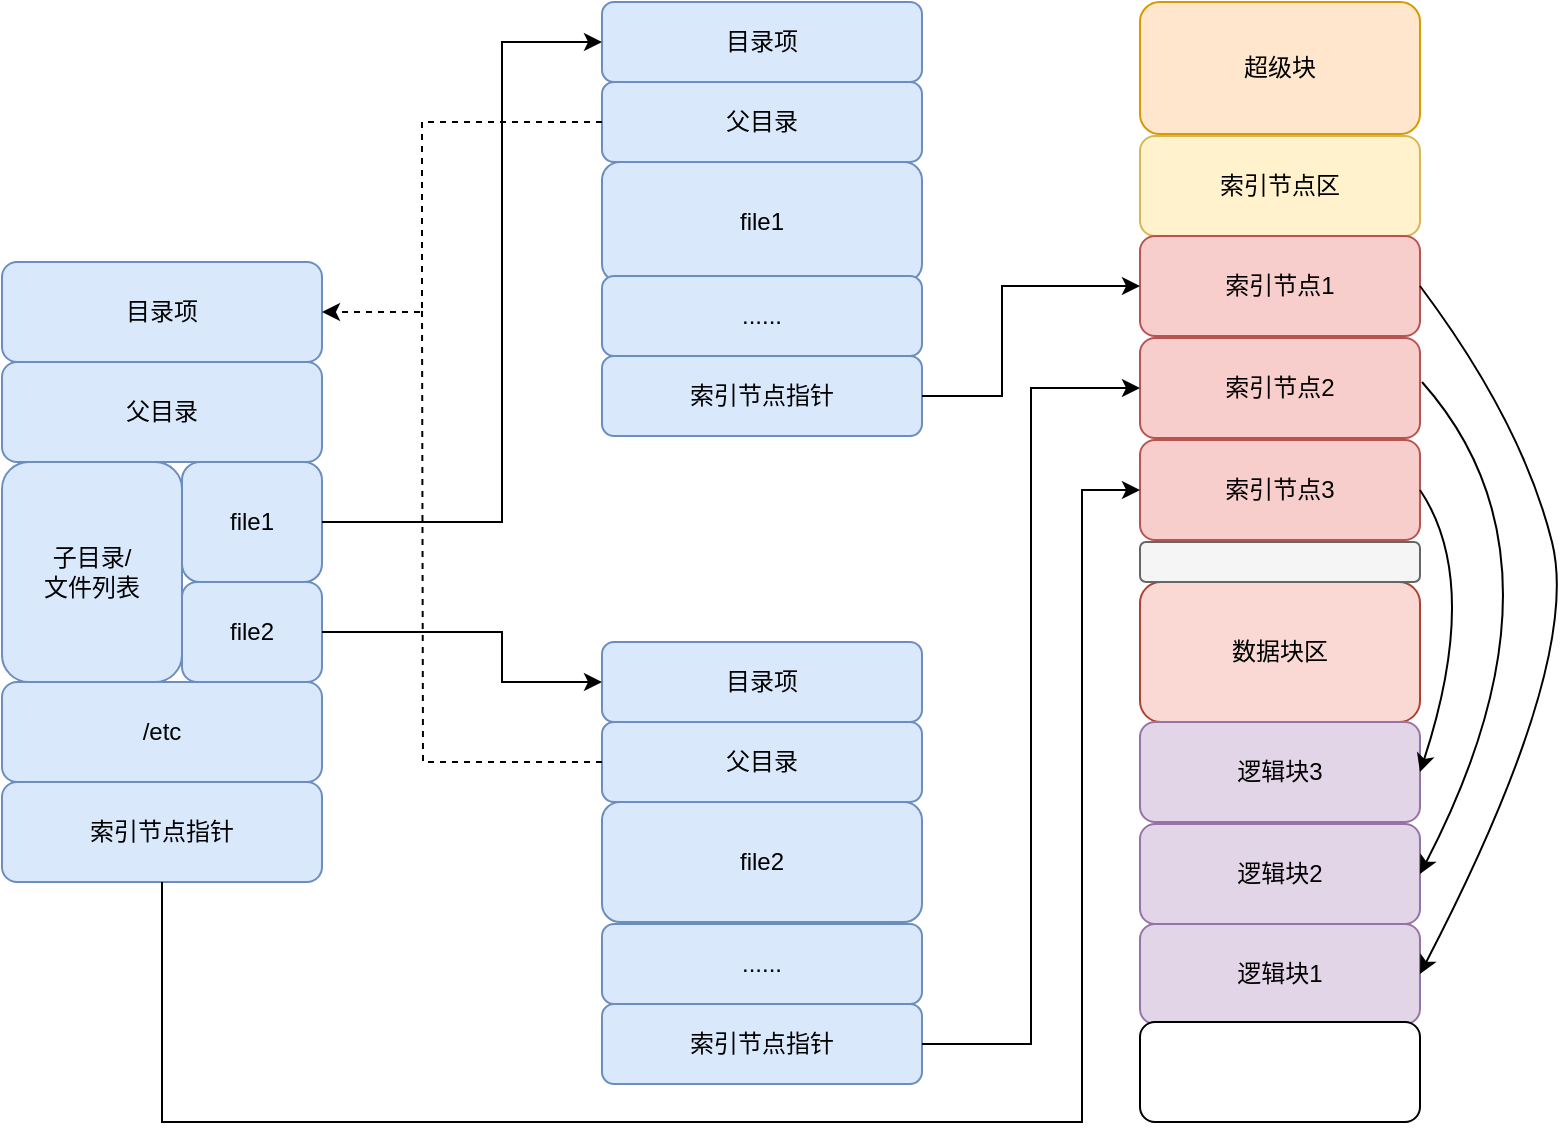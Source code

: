 <mxfile version="21.6.5" type="github">
  <diagram name="第 1 页" id="C635Q8EO_V4iNNacHxs6">
    <mxGraphModel dx="880" dy="446" grid="1" gridSize="10" guides="1" tooltips="1" connect="1" arrows="1" fold="1" page="1" pageScale="1" pageWidth="827" pageHeight="1169" math="0" shadow="0">
      <root>
        <mxCell id="0" />
        <mxCell id="1" parent="0" />
        <mxCell id="OQFdeBzDbGrKhD_iRUs_-1" value="目录项" style="rounded=1;whiteSpace=wrap;html=1;fillColor=#dae8fc;strokeColor=#6c8ebf;" vertex="1" parent="1">
          <mxGeometry x="100" y="240" width="160" height="50" as="geometry" />
        </mxCell>
        <mxCell id="OQFdeBzDbGrKhD_iRUs_-3" value="父目录" style="rounded=1;whiteSpace=wrap;html=1;fillColor=#dae8fc;strokeColor=#6c8ebf;" vertex="1" parent="1">
          <mxGeometry x="100" y="290" width="160" height="50" as="geometry" />
        </mxCell>
        <mxCell id="OQFdeBzDbGrKhD_iRUs_-4" value="/etc" style="rounded=1;whiteSpace=wrap;html=1;fillColor=#dae8fc;strokeColor=#6c8ebf;" vertex="1" parent="1">
          <mxGeometry x="100" y="450" width="160" height="50" as="geometry" />
        </mxCell>
        <mxCell id="OQFdeBzDbGrKhD_iRUs_-5" value="索引节点指针" style="rounded=1;whiteSpace=wrap;html=1;fillColor=#dae8fc;strokeColor=#6c8ebf;" vertex="1" parent="1">
          <mxGeometry x="100" y="500" width="160" height="50" as="geometry" />
        </mxCell>
        <mxCell id="OQFdeBzDbGrKhD_iRUs_-6" value="子目录/&lt;br&gt;文件列表" style="rounded=1;whiteSpace=wrap;html=1;fillColor=#dae8fc;strokeColor=#6c8ebf;" vertex="1" parent="1">
          <mxGeometry x="100" y="340" width="90" height="110" as="geometry" />
        </mxCell>
        <mxCell id="OQFdeBzDbGrKhD_iRUs_-7" value="file1" style="rounded=1;whiteSpace=wrap;html=1;fillColor=#dae8fc;strokeColor=#6c8ebf;" vertex="1" parent="1">
          <mxGeometry x="190" y="340" width="70" height="60" as="geometry" />
        </mxCell>
        <mxCell id="OQFdeBzDbGrKhD_iRUs_-8" value="file2" style="rounded=1;whiteSpace=wrap;html=1;fillColor=#dae8fc;strokeColor=#6c8ebf;" vertex="1" parent="1">
          <mxGeometry x="190" y="400" width="70" height="50" as="geometry" />
        </mxCell>
        <mxCell id="OQFdeBzDbGrKhD_iRUs_-10" value="目录项" style="rounded=1;whiteSpace=wrap;html=1;fillColor=#dae8fc;strokeColor=#6c8ebf;" vertex="1" parent="1">
          <mxGeometry x="400" y="110" width="160" height="40" as="geometry" />
        </mxCell>
        <mxCell id="OQFdeBzDbGrKhD_iRUs_-11" value="父目录" style="rounded=1;whiteSpace=wrap;html=1;fillColor=#dae8fc;strokeColor=#6c8ebf;" vertex="1" parent="1">
          <mxGeometry x="400" y="150" width="160" height="40" as="geometry" />
        </mxCell>
        <mxCell id="OQFdeBzDbGrKhD_iRUs_-12" value="file1" style="rounded=1;whiteSpace=wrap;html=1;fillColor=#dae8fc;strokeColor=#6c8ebf;" vertex="1" parent="1">
          <mxGeometry x="400" y="190" width="160" height="60" as="geometry" />
        </mxCell>
        <mxCell id="OQFdeBzDbGrKhD_iRUs_-13" value="......" style="rounded=1;whiteSpace=wrap;html=1;fillColor=#dae8fc;strokeColor=#6c8ebf;" vertex="1" parent="1">
          <mxGeometry x="400" y="247" width="160" height="40" as="geometry" />
        </mxCell>
        <mxCell id="OQFdeBzDbGrKhD_iRUs_-14" value="索引节点指针" style="rounded=1;whiteSpace=wrap;html=1;fillColor=#dae8fc;strokeColor=#6c8ebf;" vertex="1" parent="1">
          <mxGeometry x="400" y="287" width="160" height="40" as="geometry" />
        </mxCell>
        <mxCell id="OQFdeBzDbGrKhD_iRUs_-15" value="目录项" style="rounded=1;whiteSpace=wrap;html=1;fillColor=#dae8fc;strokeColor=#6c8ebf;" vertex="1" parent="1">
          <mxGeometry x="400" y="430" width="160" height="40" as="geometry" />
        </mxCell>
        <mxCell id="OQFdeBzDbGrKhD_iRUs_-16" value="父目录" style="rounded=1;whiteSpace=wrap;html=1;fillColor=#dae8fc;strokeColor=#6c8ebf;" vertex="1" parent="1">
          <mxGeometry x="400" y="470" width="160" height="40" as="geometry" />
        </mxCell>
        <mxCell id="OQFdeBzDbGrKhD_iRUs_-17" value="file2" style="rounded=1;whiteSpace=wrap;html=1;fillColor=#dae8fc;strokeColor=#6c8ebf;" vertex="1" parent="1">
          <mxGeometry x="400" y="510" width="160" height="60" as="geometry" />
        </mxCell>
        <mxCell id="OQFdeBzDbGrKhD_iRUs_-18" value="......" style="rounded=1;whiteSpace=wrap;html=1;fillColor=#dae8fc;strokeColor=#6c8ebf;" vertex="1" parent="1">
          <mxGeometry x="400" y="571" width="160" height="40" as="geometry" />
        </mxCell>
        <mxCell id="OQFdeBzDbGrKhD_iRUs_-19" value="索引节点指针" style="rounded=1;whiteSpace=wrap;html=1;fillColor=#dae8fc;strokeColor=#6c8ebf;" vertex="1" parent="1">
          <mxGeometry x="400" y="611" width="160" height="40" as="geometry" />
        </mxCell>
        <mxCell id="OQFdeBzDbGrKhD_iRUs_-20" value="超级块" style="rounded=1;whiteSpace=wrap;html=1;fillColor=#ffe6cc;strokeColor=#d79b00;" vertex="1" parent="1">
          <mxGeometry x="669" y="110" width="140" height="66" as="geometry" />
        </mxCell>
        <mxCell id="OQFdeBzDbGrKhD_iRUs_-21" value="索引节点区" style="rounded=1;whiteSpace=wrap;html=1;fillColor=#fff2cc;strokeColor=#d6b656;" vertex="1" parent="1">
          <mxGeometry x="669" y="177" width="140" height="50" as="geometry" />
        </mxCell>
        <mxCell id="OQFdeBzDbGrKhD_iRUs_-22" value="索引节点1" style="rounded=1;whiteSpace=wrap;html=1;fillColor=#f8cecc;strokeColor=#b85450;" vertex="1" parent="1">
          <mxGeometry x="669" y="227" width="140" height="50" as="geometry" />
        </mxCell>
        <mxCell id="OQFdeBzDbGrKhD_iRUs_-23" value="索引节点3" style="rounded=1;whiteSpace=wrap;html=1;fillColor=#f8cecc;strokeColor=#b85450;" vertex="1" parent="1">
          <mxGeometry x="669" y="329" width="140" height="50" as="geometry" />
        </mxCell>
        <mxCell id="OQFdeBzDbGrKhD_iRUs_-24" value="索引节点2" style="rounded=1;whiteSpace=wrap;html=1;fillColor=#f8cecc;strokeColor=#b85450;" vertex="1" parent="1">
          <mxGeometry x="669" y="278" width="140" height="50" as="geometry" />
        </mxCell>
        <mxCell id="OQFdeBzDbGrKhD_iRUs_-25" value="数据块区" style="rounded=1;whiteSpace=wrap;html=1;fillColor=#fad9d5;strokeColor=#ae4132;" vertex="1" parent="1">
          <mxGeometry x="669" y="400" width="140" height="70" as="geometry" />
        </mxCell>
        <mxCell id="OQFdeBzDbGrKhD_iRUs_-26" value="逻辑块3" style="rounded=1;whiteSpace=wrap;html=1;fillColor=#e1d5e7;strokeColor=#9673a6;" vertex="1" parent="1">
          <mxGeometry x="669" y="470" width="140" height="50" as="geometry" />
        </mxCell>
        <mxCell id="OQFdeBzDbGrKhD_iRUs_-27" value="逻辑块2" style="rounded=1;whiteSpace=wrap;html=1;fillColor=#e1d5e7;strokeColor=#9673a6;" vertex="1" parent="1">
          <mxGeometry x="669" y="521" width="140" height="50" as="geometry" />
        </mxCell>
        <mxCell id="OQFdeBzDbGrKhD_iRUs_-28" value="逻辑块1" style="rounded=1;whiteSpace=wrap;html=1;fillColor=#e1d5e7;strokeColor=#9673a6;" vertex="1" parent="1">
          <mxGeometry x="669" y="571" width="140" height="50" as="geometry" />
        </mxCell>
        <mxCell id="OQFdeBzDbGrKhD_iRUs_-29" value="" style="rounded=1;whiteSpace=wrap;html=1;" vertex="1" parent="1">
          <mxGeometry x="669" y="620" width="140" height="50" as="geometry" />
        </mxCell>
        <mxCell id="OQFdeBzDbGrKhD_iRUs_-31" value="" style="rounded=1;whiteSpace=wrap;html=1;fillColor=#f5f5f5;fontColor=#333333;strokeColor=#666666;" vertex="1" parent="1">
          <mxGeometry x="669" y="380" width="140" height="20" as="geometry" />
        </mxCell>
        <mxCell id="OQFdeBzDbGrKhD_iRUs_-32" value="" style="endArrow=classic;startArrow=none;html=1;rounded=0;exitX=1;exitY=0.5;exitDx=0;exitDy=0;entryX=0;entryY=0.5;entryDx=0;entryDy=0;edgeStyle=orthogonalEdgeStyle;startFill=0;" edge="1" parent="1" source="OQFdeBzDbGrKhD_iRUs_-7" target="OQFdeBzDbGrKhD_iRUs_-10">
          <mxGeometry width="50" height="50" relative="1" as="geometry">
            <mxPoint x="300" y="410" as="sourcePoint" />
            <mxPoint x="350" y="360" as="targetPoint" />
            <Array as="points">
              <mxPoint x="350" y="370" />
              <mxPoint x="350" y="130" />
            </Array>
          </mxGeometry>
        </mxCell>
        <mxCell id="OQFdeBzDbGrKhD_iRUs_-33" value="" style="endArrow=classic;html=1;rounded=0;exitX=1;exitY=0.5;exitDx=0;exitDy=0;edgeStyle=orthogonalEdgeStyle;entryX=0;entryY=0.5;entryDx=0;entryDy=0;" edge="1" parent="1" source="OQFdeBzDbGrKhD_iRUs_-8" target="OQFdeBzDbGrKhD_iRUs_-15">
          <mxGeometry width="50" height="50" relative="1" as="geometry">
            <mxPoint x="270" y="430" as="sourcePoint" />
            <mxPoint x="390" y="450" as="targetPoint" />
            <Array as="points">
              <mxPoint x="350" y="425" />
              <mxPoint x="350" y="450" />
            </Array>
          </mxGeometry>
        </mxCell>
        <mxCell id="OQFdeBzDbGrKhD_iRUs_-34" value="" style="endArrow=classic;html=1;rounded=0;entryX=1;entryY=0.5;entryDx=0;entryDy=0;exitX=0;exitY=0.5;exitDx=0;exitDy=0;edgeStyle=orthogonalEdgeStyle;dashed=1;" edge="1" parent="1" source="OQFdeBzDbGrKhD_iRUs_-11" target="OQFdeBzDbGrKhD_iRUs_-1">
          <mxGeometry width="50" height="50" relative="1" as="geometry">
            <mxPoint x="410" y="330" as="sourcePoint" />
            <mxPoint x="460" y="280" as="targetPoint" />
            <Array as="points">
              <mxPoint x="310" y="170" />
              <mxPoint x="310" y="265" />
            </Array>
          </mxGeometry>
        </mxCell>
        <mxCell id="OQFdeBzDbGrKhD_iRUs_-35" value="" style="endArrow=none;html=1;rounded=0;exitX=0;exitY=0.5;exitDx=0;exitDy=0;edgeStyle=orthogonalEdgeStyle;endFill=0;dashed=1;" edge="1" parent="1" source="OQFdeBzDbGrKhD_iRUs_-16">
          <mxGeometry width="50" height="50" relative="1" as="geometry">
            <mxPoint x="410" y="430" as="sourcePoint" />
            <mxPoint x="310" y="260" as="targetPoint" />
          </mxGeometry>
        </mxCell>
        <mxCell id="OQFdeBzDbGrKhD_iRUs_-36" value="" style="endArrow=classic;html=1;rounded=0;entryX=0;entryY=0.5;entryDx=0;entryDy=0;exitX=1;exitY=0.5;exitDx=0;exitDy=0;edgeStyle=orthogonalEdgeStyle;" edge="1" parent="1" source="OQFdeBzDbGrKhD_iRUs_-14" target="OQFdeBzDbGrKhD_iRUs_-22">
          <mxGeometry width="50" height="50" relative="1" as="geometry">
            <mxPoint x="410" y="430" as="sourcePoint" />
            <mxPoint x="460" y="380" as="targetPoint" />
            <Array as="points">
              <mxPoint x="600" y="307" />
              <mxPoint x="600" y="252" />
            </Array>
          </mxGeometry>
        </mxCell>
        <mxCell id="OQFdeBzDbGrKhD_iRUs_-37" value="" style="endArrow=classic;html=1;rounded=0;exitX=1;exitY=0.5;exitDx=0;exitDy=0;entryX=0;entryY=0.5;entryDx=0;entryDy=0;edgeStyle=orthogonalEdgeStyle;" edge="1" parent="1" source="OQFdeBzDbGrKhD_iRUs_-19" target="OQFdeBzDbGrKhD_iRUs_-24">
          <mxGeometry width="50" height="50" relative="1" as="geometry">
            <mxPoint x="410" y="530" as="sourcePoint" />
            <mxPoint x="610" y="450" as="targetPoint" />
          </mxGeometry>
        </mxCell>
        <mxCell id="OQFdeBzDbGrKhD_iRUs_-38" value="" style="endArrow=classic;html=1;rounded=0;exitX=0.5;exitY=1;exitDx=0;exitDy=0;entryX=0;entryY=0.5;entryDx=0;entryDy=0;edgeStyle=orthogonalEdgeStyle;" edge="1" parent="1" source="OQFdeBzDbGrKhD_iRUs_-5" target="OQFdeBzDbGrKhD_iRUs_-23">
          <mxGeometry width="50" height="50" relative="1" as="geometry">
            <mxPoint x="200" y="660" as="sourcePoint" />
            <mxPoint x="641" y="370" as="targetPoint" />
            <Array as="points">
              <mxPoint x="180" y="670" />
              <mxPoint x="640" y="670" />
              <mxPoint x="640" y="354" />
            </Array>
          </mxGeometry>
        </mxCell>
        <mxCell id="OQFdeBzDbGrKhD_iRUs_-39" value="" style="curved=1;endArrow=classic;html=1;rounded=0;exitX=1;exitY=0.5;exitDx=0;exitDy=0;entryX=1;entryY=0.5;entryDx=0;entryDy=0;" edge="1" parent="1" source="OQFdeBzDbGrKhD_iRUs_-23" target="OQFdeBzDbGrKhD_iRUs_-26">
          <mxGeometry width="50" height="50" relative="1" as="geometry">
            <mxPoint x="837" y="350" as="sourcePoint" />
            <mxPoint x="887" y="300" as="targetPoint" />
            <Array as="points">
              <mxPoint x="840" y="400" />
            </Array>
          </mxGeometry>
        </mxCell>
        <mxCell id="OQFdeBzDbGrKhD_iRUs_-40" value="" style="curved=1;endArrow=classic;html=1;rounded=0;entryX=1;entryY=0.5;entryDx=0;entryDy=0;" edge="1" parent="1" target="OQFdeBzDbGrKhD_iRUs_-27">
          <mxGeometry width="50" height="50" relative="1" as="geometry">
            <mxPoint x="810" y="300" as="sourcePoint" />
            <mxPoint x="850" y="230" as="targetPoint" />
            <Array as="points">
              <mxPoint x="890" y="390" />
            </Array>
          </mxGeometry>
        </mxCell>
        <mxCell id="OQFdeBzDbGrKhD_iRUs_-41" value="" style="curved=1;endArrow=classic;html=1;rounded=0;exitX=1;exitY=0.5;exitDx=0;exitDy=0;entryX=1;entryY=0.5;entryDx=0;entryDy=0;" edge="1" parent="1" source="OQFdeBzDbGrKhD_iRUs_-22" target="OQFdeBzDbGrKhD_iRUs_-28">
          <mxGeometry width="50" height="50" relative="1" as="geometry">
            <mxPoint x="840" y="255" as="sourcePoint" />
            <mxPoint x="890" y="205" as="targetPoint" />
            <Array as="points">
              <mxPoint x="860" y="320" />
              <mxPoint x="890" y="440" />
            </Array>
          </mxGeometry>
        </mxCell>
      </root>
    </mxGraphModel>
  </diagram>
</mxfile>
